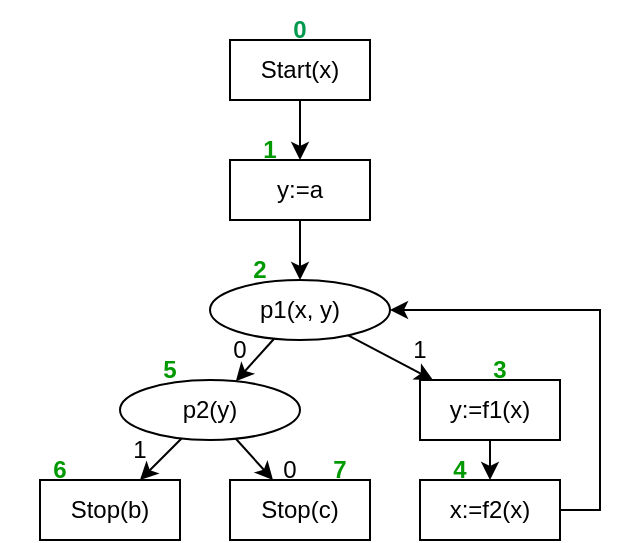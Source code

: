 <mxfile version="15.6.5" type="device"><diagram id="Wf5anW7jaSo1bPB-Chxk" name="Page-1"><mxGraphModel dx="1422" dy="747" grid="1" gridSize="10" guides="1" tooltips="1" connect="1" arrows="1" fold="1" page="1" pageScale="1" pageWidth="850" pageHeight="1100" math="0" shadow="0"><root><mxCell id="0"/><mxCell id="1" parent="0"/><mxCell id="g5RGAVT2v6nkTCfjQBxk-1" value="&lt;b&gt;&lt;font color=&quot;#00994D&quot;&gt;0&lt;/font&gt;&lt;/b&gt;" style="text;html=1;strokeColor=none;fillColor=none;align=center;verticalAlign=middle;whiteSpace=wrap;rounded=0;" vertex="1" parent="1"><mxGeometry x="150" y="30" width="60" height="30" as="geometry"/></mxCell><mxCell id="g5RGAVT2v6nkTCfjQBxk-2" value="&lt;font color=&quot;#009900&quot;&gt;&lt;b&gt;1&lt;/b&gt;&lt;/font&gt;" style="text;html=1;strokeColor=none;fillColor=none;align=center;verticalAlign=middle;whiteSpace=wrap;rounded=0;" vertex="1" parent="1"><mxGeometry x="135" y="90" width="60" height="30" as="geometry"/></mxCell><mxCell id="g5RGAVT2v6nkTCfjQBxk-3" value="&lt;font color=&quot;#009900&quot;&gt;&lt;b&gt;2&lt;/b&gt;&lt;/font&gt;" style="text;html=1;strokeColor=none;fillColor=none;align=center;verticalAlign=middle;whiteSpace=wrap;rounded=0;" vertex="1" parent="1"><mxGeometry x="130" y="150" width="60" height="30" as="geometry"/></mxCell><mxCell id="g5RGAVT2v6nkTCfjQBxk-4" value="&lt;font color=&quot;#009900&quot;&gt;&lt;b&gt;3&lt;/b&gt;&lt;/font&gt;" style="text;html=1;strokeColor=none;fillColor=none;align=center;verticalAlign=middle;whiteSpace=wrap;rounded=0;" vertex="1" parent="1"><mxGeometry x="250" y="200" width="60" height="30" as="geometry"/></mxCell><mxCell id="g5RGAVT2v6nkTCfjQBxk-5" value="&lt;font color=&quot;#009900&quot;&gt;&lt;b&gt;4&lt;/b&gt;&lt;/font&gt;" style="text;html=1;strokeColor=none;fillColor=none;align=center;verticalAlign=middle;whiteSpace=wrap;rounded=0;" vertex="1" parent="1"><mxGeometry x="230" y="250" width="60" height="30" as="geometry"/></mxCell><mxCell id="g5RGAVT2v6nkTCfjQBxk-6" value="&lt;font color=&quot;#009900&quot;&gt;&lt;b&gt;5&lt;/b&gt;&lt;/font&gt;" style="text;html=1;strokeColor=none;fillColor=none;align=center;verticalAlign=middle;whiteSpace=wrap;rounded=0;" vertex="1" parent="1"><mxGeometry x="85" y="200" width="60" height="30" as="geometry"/></mxCell><mxCell id="g5RGAVT2v6nkTCfjQBxk-7" value="&lt;font color=&quot;#009900&quot;&gt;&lt;b&gt;6&lt;/b&gt;&lt;/font&gt;" style="text;html=1;strokeColor=none;fillColor=none;align=center;verticalAlign=middle;whiteSpace=wrap;rounded=0;fontColor=default;" vertex="1" parent="1"><mxGeometry x="30" y="250" width="60" height="30" as="geometry"/></mxCell><mxCell id="g5RGAVT2v6nkTCfjQBxk-8" value="&lt;font color=&quot;#009900&quot;&gt;&lt;b&gt;7&lt;/b&gt;&lt;/font&gt;" style="text;html=1;strokeColor=none;fillColor=none;align=center;verticalAlign=middle;whiteSpace=wrap;rounded=0;fontColor=default;" vertex="1" parent="1"><mxGeometry x="170" y="250" width="60" height="30" as="geometry"/></mxCell><mxCell id="g5RGAVT2v6nkTCfjQBxk-9" value="Start(x)" style="rounded=0;whiteSpace=wrap;html=1;" vertex="1" parent="1"><mxGeometry x="145" y="50" width="70" height="30" as="geometry"/></mxCell><mxCell id="g5RGAVT2v6nkTCfjQBxk-10" value="y:=a" style="rounded=0;whiteSpace=wrap;html=1;" vertex="1" parent="1"><mxGeometry x="145" y="110" width="70" height="30" as="geometry"/></mxCell><mxCell id="g5RGAVT2v6nkTCfjQBxk-11" value="" style="endArrow=classic;html=1;rounded=0;startArrow=none;" edge="1" parent="1" source="g5RGAVT2v6nkTCfjQBxk-9" target="g5RGAVT2v6nkTCfjQBxk-10"><mxGeometry width="50" height="50" relative="1" as="geometry"><mxPoint x="362.172" y="617.927" as="sourcePoint"/><mxPoint x="301.536" y="652.18" as="targetPoint"/></mxGeometry></mxCell><mxCell id="g5RGAVT2v6nkTCfjQBxk-12" value="p1(x, y)" style="ellipse;whiteSpace=wrap;html=1;" vertex="1" parent="1"><mxGeometry x="135" y="170" width="90" height="30" as="geometry"/></mxCell><mxCell id="g5RGAVT2v6nkTCfjQBxk-13" value="" style="endArrow=classic;html=1;rounded=0;startArrow=none;" edge="1" parent="1" source="g5RGAVT2v6nkTCfjQBxk-10" target="g5RGAVT2v6nkTCfjQBxk-12"><mxGeometry width="50" height="50" relative="1" as="geometry"><mxPoint x="190" y="90" as="sourcePoint"/><mxPoint x="190" y="120" as="targetPoint"/></mxGeometry></mxCell><mxCell id="g5RGAVT2v6nkTCfjQBxk-14" value="x:=f2(x)" style="rounded=0;whiteSpace=wrap;html=1;" vertex="1" parent="1"><mxGeometry x="240" y="270" width="70" height="30" as="geometry"/></mxCell><mxCell id="g5RGAVT2v6nkTCfjQBxk-15" value="y:=f1(x)" style="rounded=0;whiteSpace=wrap;html=1;" vertex="1" parent="1"><mxGeometry x="240" y="220" width="70" height="30" as="geometry"/></mxCell><mxCell id="g5RGAVT2v6nkTCfjQBxk-16" value="" style="endArrow=classic;html=1;rounded=0;startArrow=none;" edge="1" parent="1" source="g5RGAVT2v6nkTCfjQBxk-12" target="g5RGAVT2v6nkTCfjQBxk-15"><mxGeometry width="50" height="50" relative="1" as="geometry"><mxPoint x="190" y="150" as="sourcePoint"/><mxPoint x="190" y="180" as="targetPoint"/></mxGeometry></mxCell><mxCell id="g5RGAVT2v6nkTCfjQBxk-17" value="" style="endArrow=classic;html=1;rounded=0;startArrow=none;" edge="1" parent="1" source="g5RGAVT2v6nkTCfjQBxk-15" target="g5RGAVT2v6nkTCfjQBxk-14"><mxGeometry width="50" height="50" relative="1" as="geometry"><mxPoint x="235" y="160" as="sourcePoint"/><mxPoint x="235" y="190" as="targetPoint"/></mxGeometry></mxCell><mxCell id="g5RGAVT2v6nkTCfjQBxk-18" value="" style="endArrow=classic;html=1;rounded=0;startArrow=none;" edge="1" parent="1" source="g5RGAVT2v6nkTCfjQBxk-14" target="g5RGAVT2v6nkTCfjQBxk-12"><mxGeometry width="50" height="50" relative="1" as="geometry"><mxPoint x="210" y="170" as="sourcePoint"/><mxPoint x="210" y="200" as="targetPoint"/><Array as="points"><mxPoint x="330" y="285"/><mxPoint x="330" y="185"/></Array></mxGeometry></mxCell><mxCell id="g5RGAVT2v6nkTCfjQBxk-19" value="" style="endArrow=classic;html=1;rounded=0;startArrow=none;" edge="1" parent="1" source="g5RGAVT2v6nkTCfjQBxk-12" target="g5RGAVT2v6nkTCfjQBxk-22"><mxGeometry width="50" height="50" relative="1" as="geometry"><mxPoint x="190" y="150" as="sourcePoint"/><mxPoint x="141.5" y="220" as="targetPoint"/></mxGeometry></mxCell><mxCell id="g5RGAVT2v6nkTCfjQBxk-20" value="1" style="text;html=1;strokeColor=none;fillColor=none;align=center;verticalAlign=middle;whiteSpace=wrap;rounded=0;" vertex="1" parent="1"><mxGeometry x="210" y="190" width="60" height="30" as="geometry"/></mxCell><mxCell id="g5RGAVT2v6nkTCfjQBxk-21" value="0" style="text;html=1;strokeColor=none;fillColor=none;align=center;verticalAlign=middle;whiteSpace=wrap;rounded=0;" vertex="1" parent="1"><mxGeometry x="120" y="190" width="60" height="30" as="geometry"/></mxCell><mxCell id="g5RGAVT2v6nkTCfjQBxk-22" value="p2(y)" style="ellipse;whiteSpace=wrap;html=1;" vertex="1" parent="1"><mxGeometry x="90" y="220" width="90" height="30" as="geometry"/></mxCell><mxCell id="g5RGAVT2v6nkTCfjQBxk-23" value="Stop(b)" style="rounded=0;whiteSpace=wrap;html=1;" vertex="1" parent="1"><mxGeometry x="50" y="270" width="70" height="30" as="geometry"/></mxCell><mxCell id="g5RGAVT2v6nkTCfjQBxk-24" value="Stop(c)" style="rounded=0;whiteSpace=wrap;html=1;" vertex="1" parent="1"><mxGeometry x="145" y="270" width="70" height="30" as="geometry"/></mxCell><mxCell id="g5RGAVT2v6nkTCfjQBxk-25" value="" style="endArrow=classic;html=1;rounded=0;startArrow=none;" edge="1" parent="1" source="g5RGAVT2v6nkTCfjQBxk-22" target="g5RGAVT2v6nkTCfjQBxk-24"><mxGeometry width="50" height="50" relative="1" as="geometry"><mxPoint x="190" y="90" as="sourcePoint"/><mxPoint x="190" y="120" as="targetPoint"/></mxGeometry></mxCell><mxCell id="g5RGAVT2v6nkTCfjQBxk-26" value="" style="endArrow=classic;html=1;rounded=0;startArrow=none;" edge="1" parent="1" source="g5RGAVT2v6nkTCfjQBxk-22" target="g5RGAVT2v6nkTCfjQBxk-23"><mxGeometry width="50" height="50" relative="1" as="geometry"><mxPoint x="200" y="100" as="sourcePoint"/><mxPoint x="200" y="130" as="targetPoint"/></mxGeometry></mxCell><mxCell id="g5RGAVT2v6nkTCfjQBxk-27" value="0" style="text;html=1;strokeColor=none;fillColor=none;align=center;verticalAlign=middle;whiteSpace=wrap;rounded=0;fontColor=default;" vertex="1" parent="1"><mxGeometry x="145" y="250" width="60" height="30" as="geometry"/></mxCell><mxCell id="g5RGAVT2v6nkTCfjQBxk-28" value="1" style="text;html=1;strokeColor=none;fillColor=none;align=center;verticalAlign=middle;whiteSpace=wrap;rounded=0;fontColor=default;" vertex="1" parent="1"><mxGeometry x="70" y="240" width="60" height="30" as="geometry"/></mxCell></root></mxGraphModel></diagram></mxfile>